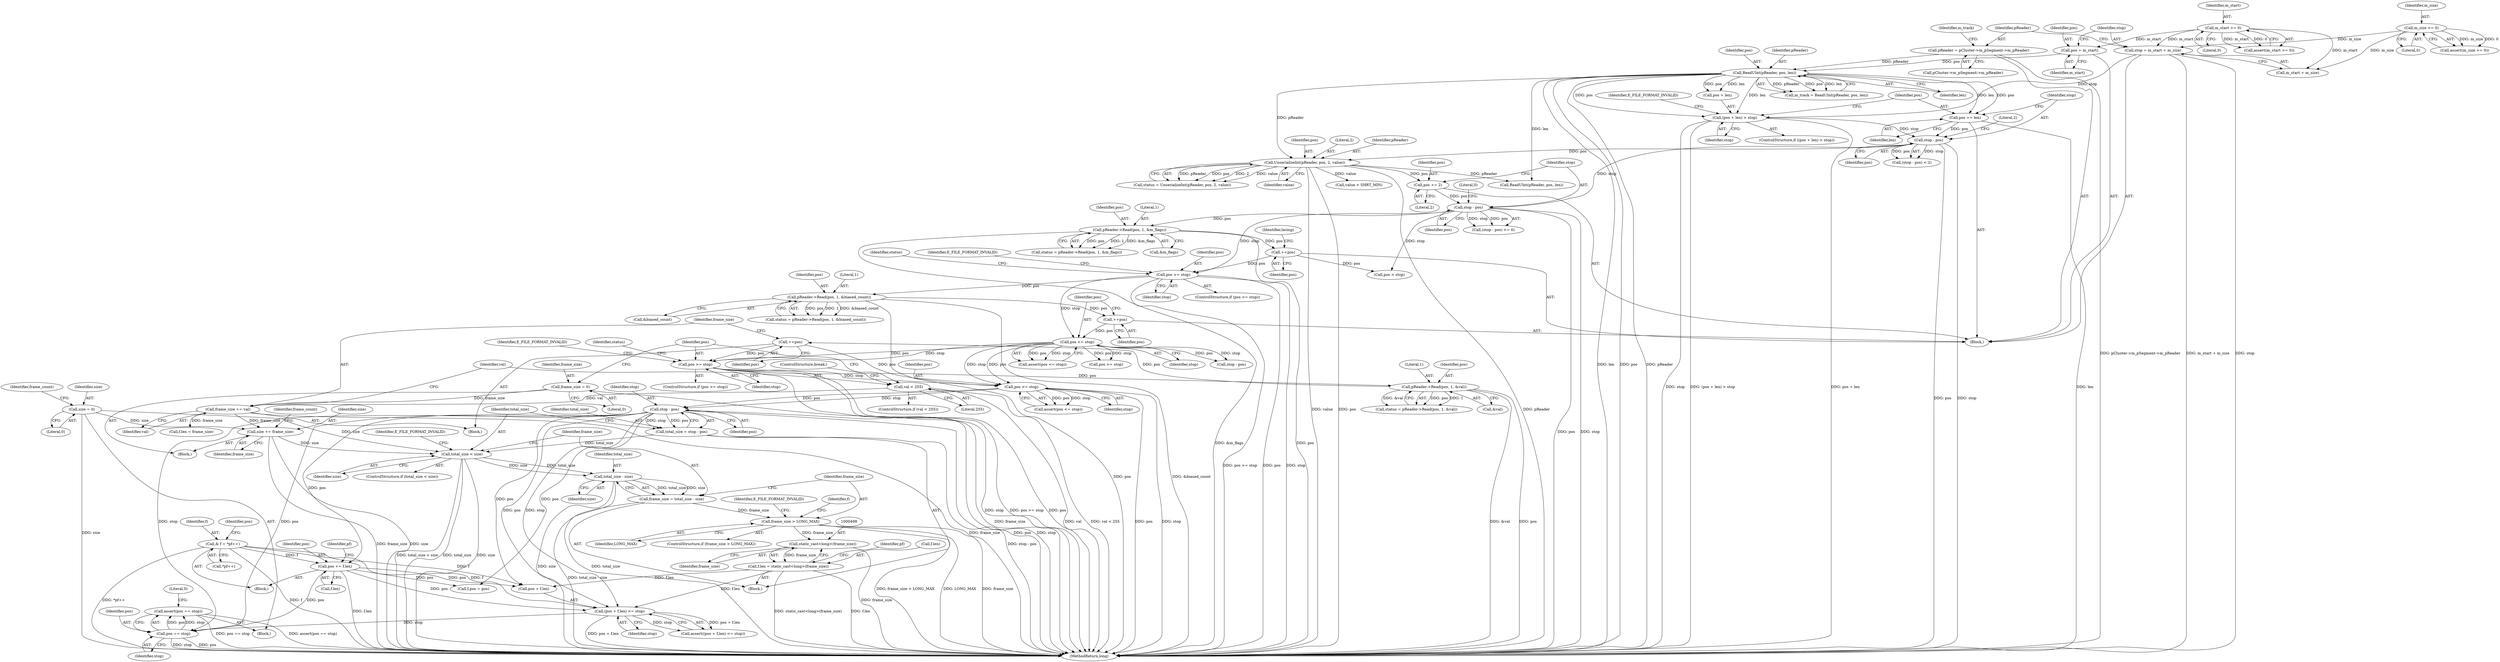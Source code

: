 digraph "1_Android_04839626ed859623901ebd3a5fd483982186b59d_174@API" {
"1000532" [label="(Call,assert(pos == stop))"];
"1000533" [label="(Call,pos == stop)"];
"1000527" [label="(Call,pos += f.len)"];
"1000509" [label="(Call,& f = *pf++)"];
"1000472" [label="(Call,stop - pos)"];
"1000448" [label="(Call,pos <= stop)"];
"1000342" [label="(Call,pos <= stop)"];
"1000339" [label="(Call,++pos)"];
"1000330" [label="(Call,pReader->Read(pos, 1, &biased_count))"];
"1000322" [label="(Call,pos >= stop)"];
"1000269" [label="(Call,++pos)"];
"1000251" [label="(Call,pReader->Read(pos, 1, &m_flags))"];
"1000243" [label="(Call,stop - pos)"];
"1000202" [label="(Call,stop - pos)"];
"1000190" [label="(Call,(pos + len) > stop)"];
"1000179" [label="(Call,ReadUInt(pReader, pos, len))"];
"1000170" [label="(Call,pReader = pCluster->m_pSegment->m_pReader)"];
"1000160" [label="(Call,pos = m_start)"];
"1000140" [label="(Call,m_start >= 0)"];
"1000164" [label="(Call,stop = m_start + m_size)"];
"1000144" [label="(Call,m_size >= 0)"];
"1000197" [label="(Call,pos += len)"];
"1000238" [label="(Call,pos += 2)"];
"1000212" [label="(Call,UnserializeInt(pReader, pos, 2, value))"];
"1000408" [label="(Call,++pos)"];
"1000399" [label="(Call,pReader->Read(pos, 1, &val))"];
"1000392" [label="(Call,pos >= stop)"];
"1000515" [label="(Call,(pos + f.len) <= stop)"];
"1000493" [label="(Call,f.len = static_cast<long>(frame_size))"];
"1000497" [label="(Call,static_cast<long>(frame_size))"];
"1000488" [label="(Call,frame_size > LONG_MAX)"];
"1000482" [label="(Call,frame_size = total_size - size)"];
"1000484" [label="(Call,total_size - size)"];
"1000476" [label="(Call,total_size < size)"];
"1000470" [label="(Call,total_size = stop - pos)"];
"1000372" [label="(Call,size = 0)"];
"1000438" [label="(Call,size += frame_size)"];
"1000410" [label="(Call,frame_size += val)"];
"1000414" [label="(Call,val < 255)"];
"1000385" [label="(Call,frame_size = 0)"];
"1000251" [label="(Call,pReader->Read(pos, 1, &m_flags))"];
"1000331" [label="(Identifier,pos)"];
"1000374" [label="(Literal,0)"];
"1000391" [label="(ControlStructure,if (pos >= stop))"];
"1000488" [label="(Call,frame_size > LONG_MAX)"];
"1000386" [label="(Identifier,frame_size)"];
"1000439" [label="(Identifier,size)"];
"1000171" [label="(Identifier,pReader)"];
"1000490" [label="(Identifier,LONG_MAX)"];
"1000470" [label="(Call,total_size = stop - pos)"];
"1000222" [label="(Call,value < SHRT_MIN)"];
"1000191" [label="(Call,pos + len)"];
"1000478" [label="(Identifier,size)"];
"1000141" [label="(Identifier,m_start)"];
"1000389" [label="(Block,)"];
"1000377" [label="(Identifier,frame_count)"];
"1000528" [label="(Identifier,pos)"];
"1000393" [label="(Identifier,pos)"];
"1000373" [label="(Identifier,size)"];
"1000532" [label="(Call,assert(pos == stop))"];
"1000396" [label="(Identifier,E_FILE_FORMAT_INVALID)"];
"1000416" [label="(Literal,255)"];
"1000252" [label="(Identifier,pos)"];
"1000199" [label="(Identifier,len)"];
"1000202" [label="(Call,stop - pos)"];
"1000214" [label="(Identifier,pos)"];
"1000483" [label="(Identifier,frame_size)"];
"1000495" [label="(Identifier,f)"];
"1000486" [label="(Identifier,size)"];
"1000545" [label="(Call,stop - pos)"];
"1000340" [label="(Identifier,pos)"];
"1000172" [label="(Call,pCluster->m_pSegment->m_pReader)"];
"1000451" [label="(Block,)"];
"1000122" [label="(Block,)"];
"1000145" [label="(Identifier,m_size)"];
"1000399" [label="(Call,pReader->Read(pos, 1, &val))"];
"1000533" [label="(Call,pos == stop)"];
"1000515" [label="(Call,(pos + f.len) <= stop)"];
"1000215" [label="(Literal,2)"];
"1000323" [label="(Identifier,pos)"];
"1000196" [label="(Identifier,E_FILE_FORMAT_INVALID)"];
"1000534" [label="(Identifier,pos)"];
"1000177" [label="(Call,m_track = ReadUInt(pReader, pos, len))"];
"1000144" [label="(Call,m_size >= 0)"];
"1000194" [label="(Identifier,stop)"];
"1000198" [label="(Identifier,pos)"];
"1000330" [label="(Call,pReader->Read(pos, 1, &biased_count))"];
"1000239" [label="(Identifier,pos)"];
"1000448" [label="(Call,pos <= stop)"];
"1000473" [label="(Identifier,stop)"];
"1000270" [label="(Identifier,pos)"];
"1000161" [label="(Identifier,pos)"];
"1000143" [label="(Call,assert(m_size >= 0))"];
"1000484" [label="(Call,total_size - size)"];
"1000408" [label="(Call,++pos)"];
"1000385" [label="(Call,frame_size = 0)"];
"1000164" [label="(Call,stop = m_start + m_size)"];
"1000516" [label="(Call,pos + f.len)"];
"1000476" [label="(Call,total_size < size)"];
"1000412" [label="(Identifier,val)"];
"1000197" [label="(Call,pos += len)"];
"1000324" [label="(Identifier,stop)"];
"1000213" [label="(Identifier,pReader)"];
"1000409" [label="(Identifier,pos)"];
"1000438" [label="(Call,size += frame_size)"];
"1000411" [label="(Identifier,frame_size)"];
"1000392" [label="(Call,pos >= stop)"];
"1000344" [label="(Identifier,stop)"];
"1000485" [label="(Identifier,total_size)"];
"1000394" [label="(Identifier,stop)"];
"1000204" [label="(Identifier,pos)"];
"1000480" [label="(Identifier,E_FILE_FORMAT_INVALID)"];
"1000372" [label="(Call,size = 0)"];
"1000487" [label="(ControlStructure,if (frame_size > LONG_MAX))"];
"1000489" [label="(Identifier,frame_size)"];
"1000501" [label="(Identifier,pf)"];
"1000329" [label="(Identifier,status)"];
"1000162" [label="(Identifier,m_start)"];
"1000165" [label="(Identifier,stop)"];
"1000397" [label="(Call,status = pReader->Read(pos, 1, &val))"];
"1000417" [label="(ControlStructure,break;)"];
"1000414" [label="(Call,val < 255)"];
"1000477" [label="(Identifier,total_size)"];
"1000499" [label="(Identifier,frame_size)"];
"1000269" [label="(Call,++pos)"];
"1000482" [label="(Call,frame_size = total_size - size)"];
"1000240" [label="(Literal,2)"];
"1000212" [label="(Call,UnserializeInt(pReader, pos, 2, value))"];
"1000475" [label="(ControlStructure,if (total_size < size))"];
"1000527" [label="(Call,pos += f.len)"];
"1000433" [label="(Call,f.len = frame_size)"];
"1000146" [label="(Literal,0)"];
"1000505" [label="(Identifier,pf)"];
"1000332" [label="(Literal,1)"];
"1000410" [label="(Call,frame_size += val)"];
"1000333" [label="(Call,&biased_count)"];
"1000160" [label="(Call,pos = m_start)"];
"1000535" [label="(Identifier,stop)"];
"1000181" [label="(Identifier,pos)"];
"1000249" [label="(Call,status = pReader->Read(pos, 1, &m_flags))"];
"1000361" [label="(Block,)"];
"1000492" [label="(Identifier,E_FILE_FORMAT_INVALID)"];
"1000244" [label="(Identifier,stop)"];
"1000522" [label="(Call,f.pos = pos)"];
"1000142" [label="(Literal,0)"];
"1000474" [label="(Identifier,pos)"];
"1000401" [label="(Literal,1)"];
"1000447" [label="(Call,assert(pos <= stop))"];
"1000493" [label="(Call,f.len = static_cast<long>(frame_size))"];
"1000190" [label="(Call,(pos + len) > stop)"];
"1000497" [label="(Call,static_cast<long>(frame_size))"];
"1000277" [label="(Call,pos > stop)"];
"1000941" [label="(Literal,0)"];
"1000942" [label="(MethodReturn,long)"];
"1000166" [label="(Call,m_start + m_size)"];
"1000494" [label="(Call,f.len)"];
"1000398" [label="(Identifier,status)"];
"1000472" [label="(Call,stop - pos)"];
"1000238" [label="(Call,pos += 2)"];
"1000245" [label="(Identifier,pos)"];
"1000246" [label="(Literal,0)"];
"1000341" [label="(Call,assert(pos <= stop))"];
"1000415" [label="(Identifier,val)"];
"1000387" [label="(Literal,0)"];
"1000326" [label="(Identifier,E_FILE_FORMAT_INVALID)"];
"1000442" [label="(Identifier,frame_count)"];
"1000139" [label="(Call,assert(m_start >= 0))"];
"1000511" [label="(Call,*pf++)"];
"1000328" [label="(Call,status = pReader->Read(pos, 1, &biased_count))"];
"1000620" [label="(Call,pos >= stop)"];
"1000210" [label="(Call,status = UnserializeInt(pReader, pos, 2, value))"];
"1000517" [label="(Identifier,pos)"];
"1000242" [label="(Call,(stop - pos) <= 0)"];
"1000201" [label="(Call,(stop - pos) < 2)"];
"1000402" [label="(Call,&val)"];
"1000273" [label="(Identifier,lacing)"];
"1000179" [label="(Call,ReadUInt(pReader, pos, len))"];
"1000471" [label="(Identifier,total_size)"];
"1000178" [label="(Identifier,m_track)"];
"1000343" [label="(Identifier,pos)"];
"1000342" [label="(Call,pos <= stop)"];
"1000450" [label="(Identifier,stop)"];
"1000413" [label="(ControlStructure,if (val < 255))"];
"1000636" [label="(Call,ReadUInt(pReader, pos, len))"];
"1000507" [label="(Block,)"];
"1000514" [label="(Call,assert((pos + f.len) <= stop))"];
"1000383" [label="(Block,)"];
"1000180" [label="(Identifier,pReader)"];
"1000521" [label="(Identifier,stop)"];
"1000216" [label="(Identifier,value)"];
"1000529" [label="(Call,f.len)"];
"1000140" [label="(Call,m_start >= 0)"];
"1000205" [label="(Literal,2)"];
"1000253" [label="(Literal,1)"];
"1000203" [label="(Identifier,stop)"];
"1000243" [label="(Call,stop - pos)"];
"1000339" [label="(Call,++pos)"];
"1000170" [label="(Call,pReader = pCluster->m_pSegment->m_pReader)"];
"1000400" [label="(Identifier,pos)"];
"1000509" [label="(Call,& f = *pf++)"];
"1000321" [label="(ControlStructure,if (pos >= stop))"];
"1000254" [label="(Call,&m_flags)"];
"1000440" [label="(Identifier,frame_size)"];
"1000322" [label="(Call,pos >= stop)"];
"1000189" [label="(ControlStructure,if ((pos + len) > stop))"];
"1000449" [label="(Identifier,pos)"];
"1000510" [label="(Identifier,f)"];
"1000182" [label="(Identifier,len)"];
"1000532" -> "1000361"  [label="AST: "];
"1000532" -> "1000533"  [label="CFG: "];
"1000533" -> "1000532"  [label="AST: "];
"1000941" -> "1000532"  [label="CFG: "];
"1000532" -> "1000942"  [label="DDG: pos == stop"];
"1000532" -> "1000942"  [label="DDG: assert(pos == stop)"];
"1000533" -> "1000532"  [label="DDG: pos"];
"1000533" -> "1000532"  [label="DDG: stop"];
"1000533" -> "1000535"  [label="CFG: "];
"1000534" -> "1000533"  [label="AST: "];
"1000535" -> "1000533"  [label="AST: "];
"1000533" -> "1000942"  [label="DDG: pos"];
"1000533" -> "1000942"  [label="DDG: stop"];
"1000527" -> "1000533"  [label="DDG: pos"];
"1000472" -> "1000533"  [label="DDG: pos"];
"1000472" -> "1000533"  [label="DDG: stop"];
"1000515" -> "1000533"  [label="DDG: stop"];
"1000527" -> "1000507"  [label="AST: "];
"1000527" -> "1000529"  [label="CFG: "];
"1000528" -> "1000527"  [label="AST: "];
"1000529" -> "1000527"  [label="AST: "];
"1000505" -> "1000527"  [label="CFG: "];
"1000527" -> "1000942"  [label="DDG: f.len"];
"1000527" -> "1000515"  [label="DDG: pos"];
"1000527" -> "1000516"  [label="DDG: pos"];
"1000527" -> "1000522"  [label="DDG: pos"];
"1000509" -> "1000527"  [label="DDG: f"];
"1000472" -> "1000527"  [label="DDG: pos"];
"1000509" -> "1000507"  [label="AST: "];
"1000509" -> "1000511"  [label="CFG: "];
"1000510" -> "1000509"  [label="AST: "];
"1000511" -> "1000509"  [label="AST: "];
"1000517" -> "1000509"  [label="CFG: "];
"1000509" -> "1000942"  [label="DDG: *pf++"];
"1000509" -> "1000942"  [label="DDG: f"];
"1000509" -> "1000515"  [label="DDG: f"];
"1000509" -> "1000516"  [label="DDG: f"];
"1000472" -> "1000470"  [label="AST: "];
"1000472" -> "1000474"  [label="CFG: "];
"1000473" -> "1000472"  [label="AST: "];
"1000474" -> "1000472"  [label="AST: "];
"1000470" -> "1000472"  [label="CFG: "];
"1000472" -> "1000942"  [label="DDG: pos"];
"1000472" -> "1000942"  [label="DDG: stop"];
"1000472" -> "1000470"  [label="DDG: stop"];
"1000472" -> "1000470"  [label="DDG: pos"];
"1000448" -> "1000472"  [label="DDG: stop"];
"1000448" -> "1000472"  [label="DDG: pos"];
"1000472" -> "1000515"  [label="DDG: pos"];
"1000472" -> "1000515"  [label="DDG: stop"];
"1000472" -> "1000516"  [label="DDG: pos"];
"1000472" -> "1000522"  [label="DDG: pos"];
"1000448" -> "1000447"  [label="AST: "];
"1000448" -> "1000450"  [label="CFG: "];
"1000449" -> "1000448"  [label="AST: "];
"1000450" -> "1000448"  [label="AST: "];
"1000447" -> "1000448"  [label="CFG: "];
"1000448" -> "1000942"  [label="DDG: stop"];
"1000448" -> "1000942"  [label="DDG: pos"];
"1000448" -> "1000447"  [label="DDG: pos"];
"1000448" -> "1000447"  [label="DDG: stop"];
"1000342" -> "1000448"  [label="DDG: pos"];
"1000342" -> "1000448"  [label="DDG: stop"];
"1000408" -> "1000448"  [label="DDG: pos"];
"1000392" -> "1000448"  [label="DDG: stop"];
"1000342" -> "1000341"  [label="AST: "];
"1000342" -> "1000344"  [label="CFG: "];
"1000343" -> "1000342"  [label="AST: "];
"1000344" -> "1000342"  [label="AST: "];
"1000341" -> "1000342"  [label="CFG: "];
"1000342" -> "1000341"  [label="DDG: pos"];
"1000342" -> "1000341"  [label="DDG: stop"];
"1000339" -> "1000342"  [label="DDG: pos"];
"1000322" -> "1000342"  [label="DDG: stop"];
"1000342" -> "1000392"  [label="DDG: pos"];
"1000342" -> "1000392"  [label="DDG: stop"];
"1000342" -> "1000545"  [label="DDG: stop"];
"1000342" -> "1000545"  [label="DDG: pos"];
"1000342" -> "1000620"  [label="DDG: pos"];
"1000342" -> "1000620"  [label="DDG: stop"];
"1000339" -> "1000122"  [label="AST: "];
"1000339" -> "1000340"  [label="CFG: "];
"1000340" -> "1000339"  [label="AST: "];
"1000343" -> "1000339"  [label="CFG: "];
"1000330" -> "1000339"  [label="DDG: pos"];
"1000330" -> "1000328"  [label="AST: "];
"1000330" -> "1000333"  [label="CFG: "];
"1000331" -> "1000330"  [label="AST: "];
"1000332" -> "1000330"  [label="AST: "];
"1000333" -> "1000330"  [label="AST: "];
"1000328" -> "1000330"  [label="CFG: "];
"1000330" -> "1000942"  [label="DDG: pos"];
"1000330" -> "1000942"  [label="DDG: &biased_count"];
"1000330" -> "1000328"  [label="DDG: pos"];
"1000330" -> "1000328"  [label="DDG: 1"];
"1000330" -> "1000328"  [label="DDG: &biased_count"];
"1000322" -> "1000330"  [label="DDG: pos"];
"1000322" -> "1000321"  [label="AST: "];
"1000322" -> "1000324"  [label="CFG: "];
"1000323" -> "1000322"  [label="AST: "];
"1000324" -> "1000322"  [label="AST: "];
"1000326" -> "1000322"  [label="CFG: "];
"1000329" -> "1000322"  [label="CFG: "];
"1000322" -> "1000942"  [label="DDG: stop"];
"1000322" -> "1000942"  [label="DDG: pos >= stop"];
"1000322" -> "1000942"  [label="DDG: pos"];
"1000269" -> "1000322"  [label="DDG: pos"];
"1000243" -> "1000322"  [label="DDG: stop"];
"1000269" -> "1000122"  [label="AST: "];
"1000269" -> "1000270"  [label="CFG: "];
"1000270" -> "1000269"  [label="AST: "];
"1000273" -> "1000269"  [label="CFG: "];
"1000251" -> "1000269"  [label="DDG: pos"];
"1000269" -> "1000277"  [label="DDG: pos"];
"1000251" -> "1000249"  [label="AST: "];
"1000251" -> "1000254"  [label="CFG: "];
"1000252" -> "1000251"  [label="AST: "];
"1000253" -> "1000251"  [label="AST: "];
"1000254" -> "1000251"  [label="AST: "];
"1000249" -> "1000251"  [label="CFG: "];
"1000251" -> "1000942"  [label="DDG: &m_flags"];
"1000251" -> "1000942"  [label="DDG: pos"];
"1000251" -> "1000249"  [label="DDG: pos"];
"1000251" -> "1000249"  [label="DDG: 1"];
"1000251" -> "1000249"  [label="DDG: &m_flags"];
"1000243" -> "1000251"  [label="DDG: pos"];
"1000243" -> "1000242"  [label="AST: "];
"1000243" -> "1000245"  [label="CFG: "];
"1000244" -> "1000243"  [label="AST: "];
"1000245" -> "1000243"  [label="AST: "];
"1000246" -> "1000243"  [label="CFG: "];
"1000243" -> "1000942"  [label="DDG: stop"];
"1000243" -> "1000942"  [label="DDG: pos"];
"1000243" -> "1000242"  [label="DDG: stop"];
"1000243" -> "1000242"  [label="DDG: pos"];
"1000202" -> "1000243"  [label="DDG: stop"];
"1000238" -> "1000243"  [label="DDG: pos"];
"1000243" -> "1000277"  [label="DDG: stop"];
"1000202" -> "1000201"  [label="AST: "];
"1000202" -> "1000204"  [label="CFG: "];
"1000203" -> "1000202"  [label="AST: "];
"1000204" -> "1000202"  [label="AST: "];
"1000205" -> "1000202"  [label="CFG: "];
"1000202" -> "1000942"  [label="DDG: stop"];
"1000202" -> "1000942"  [label="DDG: pos"];
"1000202" -> "1000201"  [label="DDG: stop"];
"1000202" -> "1000201"  [label="DDG: pos"];
"1000190" -> "1000202"  [label="DDG: stop"];
"1000197" -> "1000202"  [label="DDG: pos"];
"1000202" -> "1000212"  [label="DDG: pos"];
"1000190" -> "1000189"  [label="AST: "];
"1000190" -> "1000194"  [label="CFG: "];
"1000191" -> "1000190"  [label="AST: "];
"1000194" -> "1000190"  [label="AST: "];
"1000196" -> "1000190"  [label="CFG: "];
"1000198" -> "1000190"  [label="CFG: "];
"1000190" -> "1000942"  [label="DDG: stop"];
"1000190" -> "1000942"  [label="DDG: (pos + len) > stop"];
"1000190" -> "1000942"  [label="DDG: pos + len"];
"1000179" -> "1000190"  [label="DDG: pos"];
"1000179" -> "1000190"  [label="DDG: len"];
"1000164" -> "1000190"  [label="DDG: stop"];
"1000179" -> "1000177"  [label="AST: "];
"1000179" -> "1000182"  [label="CFG: "];
"1000180" -> "1000179"  [label="AST: "];
"1000181" -> "1000179"  [label="AST: "];
"1000182" -> "1000179"  [label="AST: "];
"1000177" -> "1000179"  [label="CFG: "];
"1000179" -> "1000942"  [label="DDG: len"];
"1000179" -> "1000942"  [label="DDG: pos"];
"1000179" -> "1000942"  [label="DDG: pReader"];
"1000179" -> "1000177"  [label="DDG: pReader"];
"1000179" -> "1000177"  [label="DDG: pos"];
"1000179" -> "1000177"  [label="DDG: len"];
"1000170" -> "1000179"  [label="DDG: pReader"];
"1000160" -> "1000179"  [label="DDG: pos"];
"1000179" -> "1000191"  [label="DDG: pos"];
"1000179" -> "1000191"  [label="DDG: len"];
"1000179" -> "1000197"  [label="DDG: len"];
"1000179" -> "1000197"  [label="DDG: pos"];
"1000179" -> "1000212"  [label="DDG: pReader"];
"1000179" -> "1000636"  [label="DDG: len"];
"1000170" -> "1000122"  [label="AST: "];
"1000170" -> "1000172"  [label="CFG: "];
"1000171" -> "1000170"  [label="AST: "];
"1000172" -> "1000170"  [label="AST: "];
"1000178" -> "1000170"  [label="CFG: "];
"1000170" -> "1000942"  [label="DDG: pCluster->m_pSegment->m_pReader"];
"1000160" -> "1000122"  [label="AST: "];
"1000160" -> "1000162"  [label="CFG: "];
"1000161" -> "1000160"  [label="AST: "];
"1000162" -> "1000160"  [label="AST: "];
"1000165" -> "1000160"  [label="CFG: "];
"1000140" -> "1000160"  [label="DDG: m_start"];
"1000140" -> "1000139"  [label="AST: "];
"1000140" -> "1000142"  [label="CFG: "];
"1000141" -> "1000140"  [label="AST: "];
"1000142" -> "1000140"  [label="AST: "];
"1000139" -> "1000140"  [label="CFG: "];
"1000140" -> "1000139"  [label="DDG: m_start"];
"1000140" -> "1000139"  [label="DDG: 0"];
"1000140" -> "1000164"  [label="DDG: m_start"];
"1000140" -> "1000166"  [label="DDG: m_start"];
"1000164" -> "1000122"  [label="AST: "];
"1000164" -> "1000166"  [label="CFG: "];
"1000165" -> "1000164"  [label="AST: "];
"1000166" -> "1000164"  [label="AST: "];
"1000171" -> "1000164"  [label="CFG: "];
"1000164" -> "1000942"  [label="DDG: m_start + m_size"];
"1000164" -> "1000942"  [label="DDG: stop"];
"1000144" -> "1000164"  [label="DDG: m_size"];
"1000144" -> "1000143"  [label="AST: "];
"1000144" -> "1000146"  [label="CFG: "];
"1000145" -> "1000144"  [label="AST: "];
"1000146" -> "1000144"  [label="AST: "];
"1000143" -> "1000144"  [label="CFG: "];
"1000144" -> "1000143"  [label="DDG: m_size"];
"1000144" -> "1000143"  [label="DDG: 0"];
"1000144" -> "1000166"  [label="DDG: m_size"];
"1000197" -> "1000122"  [label="AST: "];
"1000197" -> "1000199"  [label="CFG: "];
"1000198" -> "1000197"  [label="AST: "];
"1000199" -> "1000197"  [label="AST: "];
"1000203" -> "1000197"  [label="CFG: "];
"1000197" -> "1000942"  [label="DDG: len"];
"1000238" -> "1000122"  [label="AST: "];
"1000238" -> "1000240"  [label="CFG: "];
"1000239" -> "1000238"  [label="AST: "];
"1000240" -> "1000238"  [label="AST: "];
"1000244" -> "1000238"  [label="CFG: "];
"1000212" -> "1000238"  [label="DDG: pos"];
"1000212" -> "1000210"  [label="AST: "];
"1000212" -> "1000216"  [label="CFG: "];
"1000213" -> "1000212"  [label="AST: "];
"1000214" -> "1000212"  [label="AST: "];
"1000215" -> "1000212"  [label="AST: "];
"1000216" -> "1000212"  [label="AST: "];
"1000210" -> "1000212"  [label="CFG: "];
"1000212" -> "1000942"  [label="DDG: value"];
"1000212" -> "1000942"  [label="DDG: pos"];
"1000212" -> "1000942"  [label="DDG: pReader"];
"1000212" -> "1000210"  [label="DDG: pReader"];
"1000212" -> "1000210"  [label="DDG: pos"];
"1000212" -> "1000210"  [label="DDG: 2"];
"1000212" -> "1000210"  [label="DDG: value"];
"1000212" -> "1000222"  [label="DDG: value"];
"1000212" -> "1000636"  [label="DDG: pReader"];
"1000408" -> "1000389"  [label="AST: "];
"1000408" -> "1000409"  [label="CFG: "];
"1000409" -> "1000408"  [label="AST: "];
"1000411" -> "1000408"  [label="CFG: "];
"1000408" -> "1000392"  [label="DDG: pos"];
"1000399" -> "1000408"  [label="DDG: pos"];
"1000399" -> "1000397"  [label="AST: "];
"1000399" -> "1000402"  [label="CFG: "];
"1000400" -> "1000399"  [label="AST: "];
"1000401" -> "1000399"  [label="AST: "];
"1000402" -> "1000399"  [label="AST: "];
"1000397" -> "1000399"  [label="CFG: "];
"1000399" -> "1000942"  [label="DDG: &val"];
"1000399" -> "1000942"  [label="DDG: pos"];
"1000399" -> "1000397"  [label="DDG: pos"];
"1000399" -> "1000397"  [label="DDG: 1"];
"1000399" -> "1000397"  [label="DDG: &val"];
"1000392" -> "1000399"  [label="DDG: pos"];
"1000392" -> "1000391"  [label="AST: "];
"1000392" -> "1000394"  [label="CFG: "];
"1000393" -> "1000392"  [label="AST: "];
"1000394" -> "1000392"  [label="AST: "];
"1000396" -> "1000392"  [label="CFG: "];
"1000398" -> "1000392"  [label="CFG: "];
"1000392" -> "1000942"  [label="DDG: stop"];
"1000392" -> "1000942"  [label="DDG: pos >= stop"];
"1000392" -> "1000942"  [label="DDG: pos"];
"1000515" -> "1000514"  [label="AST: "];
"1000515" -> "1000521"  [label="CFG: "];
"1000516" -> "1000515"  [label="AST: "];
"1000521" -> "1000515"  [label="AST: "];
"1000514" -> "1000515"  [label="CFG: "];
"1000515" -> "1000942"  [label="DDG: pos + f.len"];
"1000515" -> "1000514"  [label="DDG: pos + f.len"];
"1000515" -> "1000514"  [label="DDG: stop"];
"1000493" -> "1000515"  [label="DDG: f.len"];
"1000493" -> "1000451"  [label="AST: "];
"1000493" -> "1000497"  [label="CFG: "];
"1000494" -> "1000493"  [label="AST: "];
"1000497" -> "1000493"  [label="AST: "];
"1000501" -> "1000493"  [label="CFG: "];
"1000493" -> "1000942"  [label="DDG: f.len"];
"1000493" -> "1000942"  [label="DDG: static_cast<long>(frame_size)"];
"1000497" -> "1000493"  [label="DDG: frame_size"];
"1000493" -> "1000516"  [label="DDG: f.len"];
"1000497" -> "1000499"  [label="CFG: "];
"1000498" -> "1000497"  [label="AST: "];
"1000499" -> "1000497"  [label="AST: "];
"1000497" -> "1000942"  [label="DDG: frame_size"];
"1000488" -> "1000497"  [label="DDG: frame_size"];
"1000488" -> "1000487"  [label="AST: "];
"1000488" -> "1000490"  [label="CFG: "];
"1000489" -> "1000488"  [label="AST: "];
"1000490" -> "1000488"  [label="AST: "];
"1000492" -> "1000488"  [label="CFG: "];
"1000495" -> "1000488"  [label="CFG: "];
"1000488" -> "1000942"  [label="DDG: frame_size"];
"1000488" -> "1000942"  [label="DDG: frame_size > LONG_MAX"];
"1000488" -> "1000942"  [label="DDG: LONG_MAX"];
"1000482" -> "1000488"  [label="DDG: frame_size"];
"1000482" -> "1000451"  [label="AST: "];
"1000482" -> "1000484"  [label="CFG: "];
"1000483" -> "1000482"  [label="AST: "];
"1000484" -> "1000482"  [label="AST: "];
"1000489" -> "1000482"  [label="CFG: "];
"1000482" -> "1000942"  [label="DDG: total_size - size"];
"1000484" -> "1000482"  [label="DDG: total_size"];
"1000484" -> "1000482"  [label="DDG: size"];
"1000484" -> "1000486"  [label="CFG: "];
"1000485" -> "1000484"  [label="AST: "];
"1000486" -> "1000484"  [label="AST: "];
"1000484" -> "1000942"  [label="DDG: size"];
"1000484" -> "1000942"  [label="DDG: total_size"];
"1000476" -> "1000484"  [label="DDG: total_size"];
"1000476" -> "1000484"  [label="DDG: size"];
"1000476" -> "1000475"  [label="AST: "];
"1000476" -> "1000478"  [label="CFG: "];
"1000477" -> "1000476"  [label="AST: "];
"1000478" -> "1000476"  [label="AST: "];
"1000480" -> "1000476"  [label="CFG: "];
"1000483" -> "1000476"  [label="CFG: "];
"1000476" -> "1000942"  [label="DDG: total_size < size"];
"1000476" -> "1000942"  [label="DDG: total_size"];
"1000476" -> "1000942"  [label="DDG: size"];
"1000470" -> "1000476"  [label="DDG: total_size"];
"1000372" -> "1000476"  [label="DDG: size"];
"1000438" -> "1000476"  [label="DDG: size"];
"1000470" -> "1000451"  [label="AST: "];
"1000471" -> "1000470"  [label="AST: "];
"1000477" -> "1000470"  [label="CFG: "];
"1000470" -> "1000942"  [label="DDG: stop - pos"];
"1000372" -> "1000361"  [label="AST: "];
"1000372" -> "1000374"  [label="CFG: "];
"1000373" -> "1000372"  [label="AST: "];
"1000374" -> "1000372"  [label="AST: "];
"1000377" -> "1000372"  [label="CFG: "];
"1000372" -> "1000942"  [label="DDG: size"];
"1000372" -> "1000438"  [label="DDG: size"];
"1000438" -> "1000383"  [label="AST: "];
"1000438" -> "1000440"  [label="CFG: "];
"1000439" -> "1000438"  [label="AST: "];
"1000440" -> "1000438"  [label="AST: "];
"1000442" -> "1000438"  [label="CFG: "];
"1000438" -> "1000942"  [label="DDG: frame_size"];
"1000438" -> "1000942"  [label="DDG: size"];
"1000410" -> "1000438"  [label="DDG: frame_size"];
"1000410" -> "1000389"  [label="AST: "];
"1000410" -> "1000412"  [label="CFG: "];
"1000411" -> "1000410"  [label="AST: "];
"1000412" -> "1000410"  [label="AST: "];
"1000415" -> "1000410"  [label="CFG: "];
"1000410" -> "1000942"  [label="DDG: frame_size"];
"1000414" -> "1000410"  [label="DDG: val"];
"1000385" -> "1000410"  [label="DDG: frame_size"];
"1000410" -> "1000433"  [label="DDG: frame_size"];
"1000414" -> "1000413"  [label="AST: "];
"1000414" -> "1000416"  [label="CFG: "];
"1000415" -> "1000414"  [label="AST: "];
"1000416" -> "1000414"  [label="AST: "];
"1000393" -> "1000414"  [label="CFG: "];
"1000417" -> "1000414"  [label="CFG: "];
"1000414" -> "1000942"  [label="DDG: val < 255"];
"1000414" -> "1000942"  [label="DDG: val"];
"1000385" -> "1000383"  [label="AST: "];
"1000385" -> "1000387"  [label="CFG: "];
"1000386" -> "1000385"  [label="AST: "];
"1000387" -> "1000385"  [label="AST: "];
"1000393" -> "1000385"  [label="CFG: "];
"1000385" -> "1000942"  [label="DDG: frame_size"];
}
